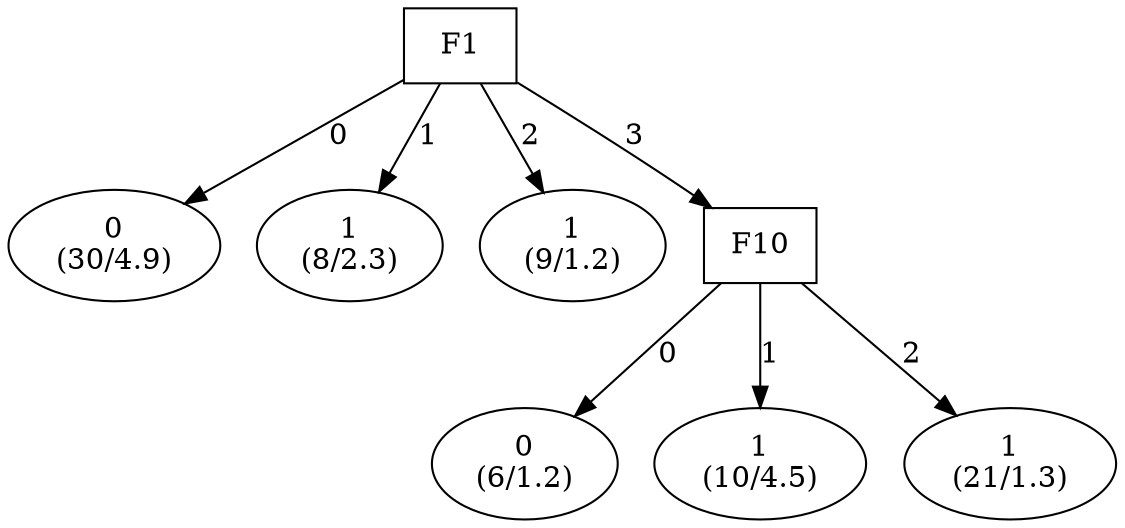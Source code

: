 digraph YaDT {
n0 [ shape=box, label="F1\n"]
n0 -> n1 [label="0"]
n1 [ shape=ellipse, label="0\n(30/4.9)"]
n0 -> n2 [label="1"]
n2 [ shape=ellipse, label="1\n(8/2.3)"]
n0 -> n3 [label="2"]
n3 [ shape=ellipse, label="1\n(9/1.2)"]
n0 -> n4 [label="3"]
n4 [ shape=box, label="F10\n"]
n4 -> n5 [label="0"]
n5 [ shape=ellipse, label="0\n(6/1.2)"]
n4 -> n6 [label="1"]
n6 [ shape=ellipse, label="1\n(10/4.5)"]
n4 -> n7 [label="2"]
n7 [ shape=ellipse, label="1\n(21/1.3)"]
}
